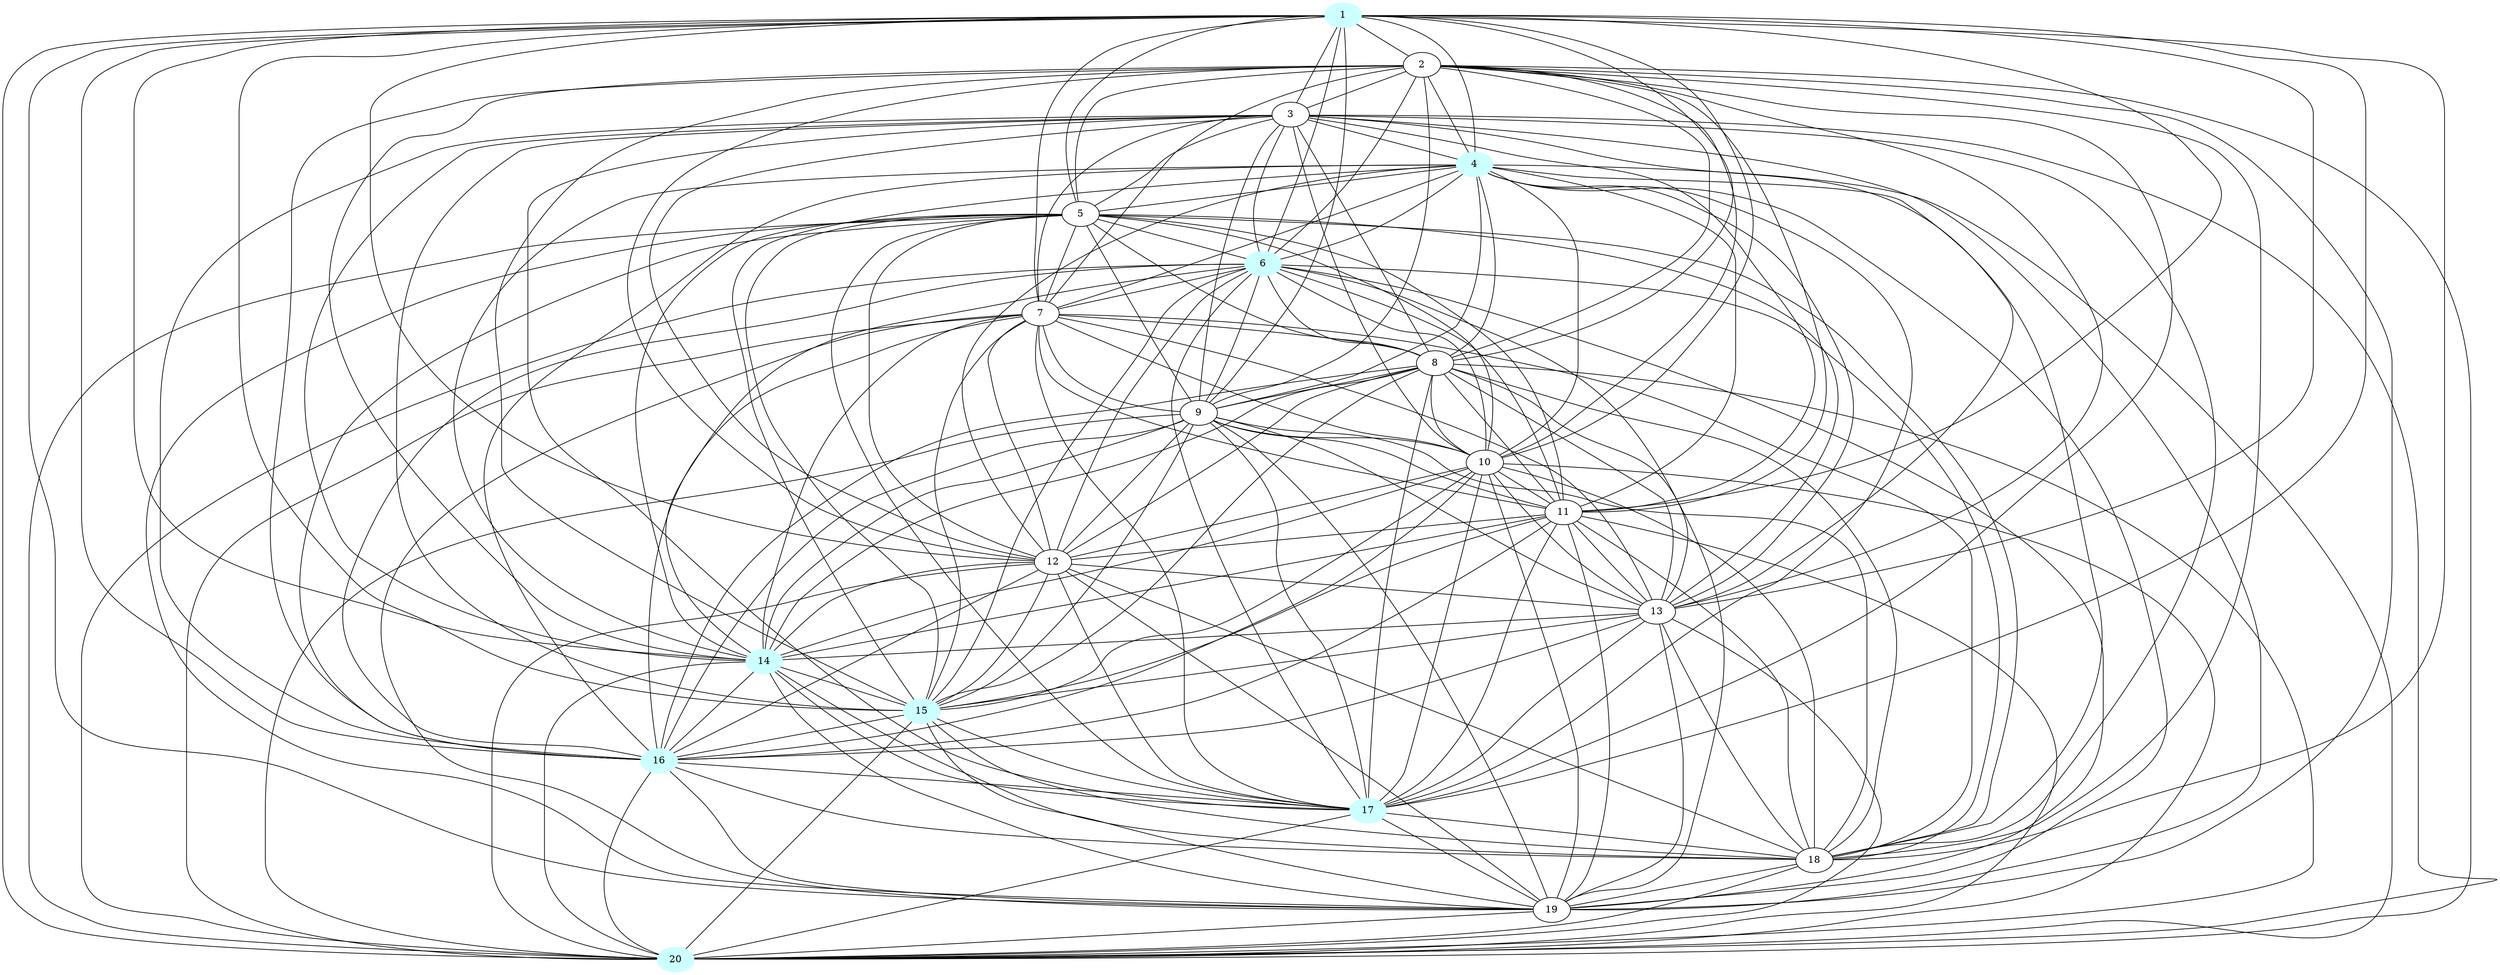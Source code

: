 graph G {
    1 [style=filled, color="#CCFFFF"];
    4 [style=filled, color="#CCFFFF"];
    6 [style=filled, color="#CCFFFF"];
    14 [style=filled, color="#CCFFFF"];
    15 [style=filled, color="#CCFFFF"];
    16 [style=filled, color="#CCFFFF"];
    17 [style=filled, color="#CCFFFF"];
    20 [style=filled, color="#CCFFFF"];
    1 -- 2 [len= 3]
    1 -- 3 [len= 1]
    1 -- 4 [len= 1]
    1 -- 5 [len= 2]
    1 -- 6 [len= 2]
    1 -- 7 [len= 2]
    1 -- 8 [len= 3]
    1 -- 9 [len= 2]
    1 -- 10 [len= 2]
    1 -- 11 [len= 2]
    1 -- 12 [len= 2]
    1 -- 13 [len= 2]
    1 -- 14 [len= 1]
    1 -- 15 [len= 1]
    1 -- 16 [len= 1]
    1 -- 17 [len= 2]
    1 -- 18 [len= 2]
    1 -- 19 [len= 2]
    1 -- 20 [len= 2]
    2 -- 3 [len= 3]
    2 -- 4 [len= 3]
    2 -- 5 [len= 1]
    2 -- 6 [len= 3]
    2 -- 7 [len= 3]
    2 -- 8 [len= 2]
    2 -- 9 [len= 4]
    2 -- 10 [len= 1]
    2 -- 11 [len= 4]
    2 -- 12 [len= 1]
    2 -- 13 [len= 1]
    2 -- 14 [len= 3]
    2 -- 15 [len= 2]
    2 -- 16 [len= 3]
    2 -- 17 [len= 3]
    2 -- 18 [len= 1]
    2 -- 19 [len= 1]
    2 -- 20 [len= 3]
    3 -- 4 [len= 1]
    3 -- 5 [len= 3]
    3 -- 6 [len= 2]
    3 -- 7 [len= 2]
    3 -- 8 [len= 3]
    3 -- 9 [len= 2]
    3 -- 10 [len= 3]
    3 -- 11 [len= 2]
    3 -- 12 [len= 3]
    3 -- 13 [len= 3]
    3 -- 14 [len= 2]
    3 -- 15 [len= 1]
    3 -- 16 [len= 2]
    3 -- 17 [len= 2]
    3 -- 18 [len= 3]
    3 -- 19 [len= 3]
    3 -- 20 [len= 2]
    4 -- 5 [len= 3]
    4 -- 6 [len= 2]
    4 -- 7 [len= 1]
    4 -- 8 [len= 3]
    4 -- 9 [len= 2]
    4 -- 10 [len= 3]
    4 -- 11 [len= 2]
    4 -- 12 [len= 3]
    4 -- 13 [len= 3]
    4 -- 14 [len= 2]
    4 -- 15 [len= 1]
    4 -- 16 [len= 2]
    4 -- 17 [len= 2]
    4 -- 18 [len= 3]
    4 -- 19 [len= 3]
    4 -- 20 [len= 2]
    5 -- 6 [len= 3]
    5 -- 7 [len= 3]
    5 -- 8 [len= 1]
    5 -- 9 [len= 4]
    5 -- 10 [len= 1]
    5 -- 11 [len= 4]
    5 -- 12 [len= 1]
    5 -- 13 [len= 1]
    5 -- 14 [len= 3]
    5 -- 15 [len= 2]
    5 -- 16 [len= 3]
    5 -- 17 [len= 3]
    5 -- 18 [len= 1]
    5 -- 19 [len= 1]
    5 -- 20 [len= 3]
    6 -- 7 [len= 2]
    6 -- 8 [len= 3]
    6 -- 9 [len= 2]
    6 -- 10 [len= 3]
    6 -- 11 [len= 1]
    6 -- 12 [len= 3]
    6 -- 13 [len= 3]
    6 -- 14 [len= 1]
    6 -- 15 [len= 2]
    6 -- 16 [len= 1]
    6 -- 17 [len= 1]
    6 -- 18 [len= 3]
    6 -- 19 [len= 3]
    6 -- 20 [len= 1]
    7 -- 8 [len= 3]
    7 -- 9 [len= 2]
    7 -- 10 [len= 3]
    7 -- 11 [len= 2]
    7 -- 12 [len= 3]
    7 -- 13 [len= 3]
    7 -- 14 [len= 2]
    7 -- 15 [len= 1]
    7 -- 16 [len= 2]
    7 -- 17 [len= 2]
    7 -- 18 [len= 3]
    7 -- 19 [len= 3]
    7 -- 20 [len= 2]
    8 -- 9 [len= 4]
    8 -- 10 [len= 1]
    8 -- 11 [len= 4]
    8 -- 12 [len= 1]
    8 -- 13 [len= 1]
    8 -- 14 [len= 3]
    8 -- 15 [len= 2]
    8 -- 16 [len= 3]
    8 -- 17 [len= 3]
    8 -- 18 [len= 1]
    8 -- 19 [len= 1]
    8 -- 20 [len= 3]
    9 -- 10 [len= 3]
    9 -- 11 [len= 1]
    9 -- 12 [len= 3]
    9 -- 13 [len= 4]
    9 -- 14 [len= 1]
    9 -- 15 [len= 2]
    9 -- 16 [len= 1]
    9 -- 17 [len= 1]
    9 -- 18 [len= 4]
    9 -- 19 [len= 3]
    9 -- 20 [len= 1]
    10 -- 11 [len= 3]
    10 -- 12 [len= 1]
    10 -- 13 [len= 1]
    10 -- 14 [len= 3]
    10 -- 15 [len= 2]
    10 -- 16 [len= 3]
    10 -- 17 [len= 3]
    10 -- 18 [len= 1]
    10 -- 19 [len= 1]
    10 -- 20 [len= 3]
    11 -- 12 [len= 3]
    11 -- 13 [len= 4]
    11 -- 14 [len= 1]
    11 -- 15 [len= 2]
    11 -- 16 [len= 1]
    11 -- 17 [len= 1]
    11 -- 18 [len= 4]
    11 -- 19 [len= 3]
    11 -- 20 [len= 1]
    12 -- 13 [len= 1]
    12 -- 14 [len= 3]
    12 -- 15 [len= 2]
    12 -- 16 [len= 3]
    12 -- 17 [len= 3]
    12 -- 18 [len= 1]
    12 -- 19 [len= 1]
    12 -- 20 [len= 3]
    13 -- 14 [len= 3]
    13 -- 15 [len= 2]
    13 -- 16 [len= 3]
    13 -- 17 [len= 3]
    13 -- 18 [len= 1]
    13 -- 19 [len= 1]
    13 -- 20 [len= 3]
    14 -- 15 [len= 2]
    14 -- 16 [len= 1]
    14 -- 17 [len= 1]
    14 -- 18 [len= 3]
    14 -- 19 [len= 3]
    14 -- 20 [len= 1]
    15 -- 16 [len= 2]
    15 -- 17 [len= 2]
    15 -- 18 [len= 2]
    15 -- 19 [len= 2]
    15 -- 20 [len= 2]
    16 -- 17 [len= 1]
    16 -- 18 [len= 3]
    16 -- 19 [len= 3]
    16 -- 20 [len= 1]
    17 -- 18 [len= 3]
    17 -- 19 [len= 3]
    17 -- 20 [len= 1]
    18 -- 19 [len= 1]
    18 -- 20 [len= 3]
    19 -- 20 [len= 3]
}
